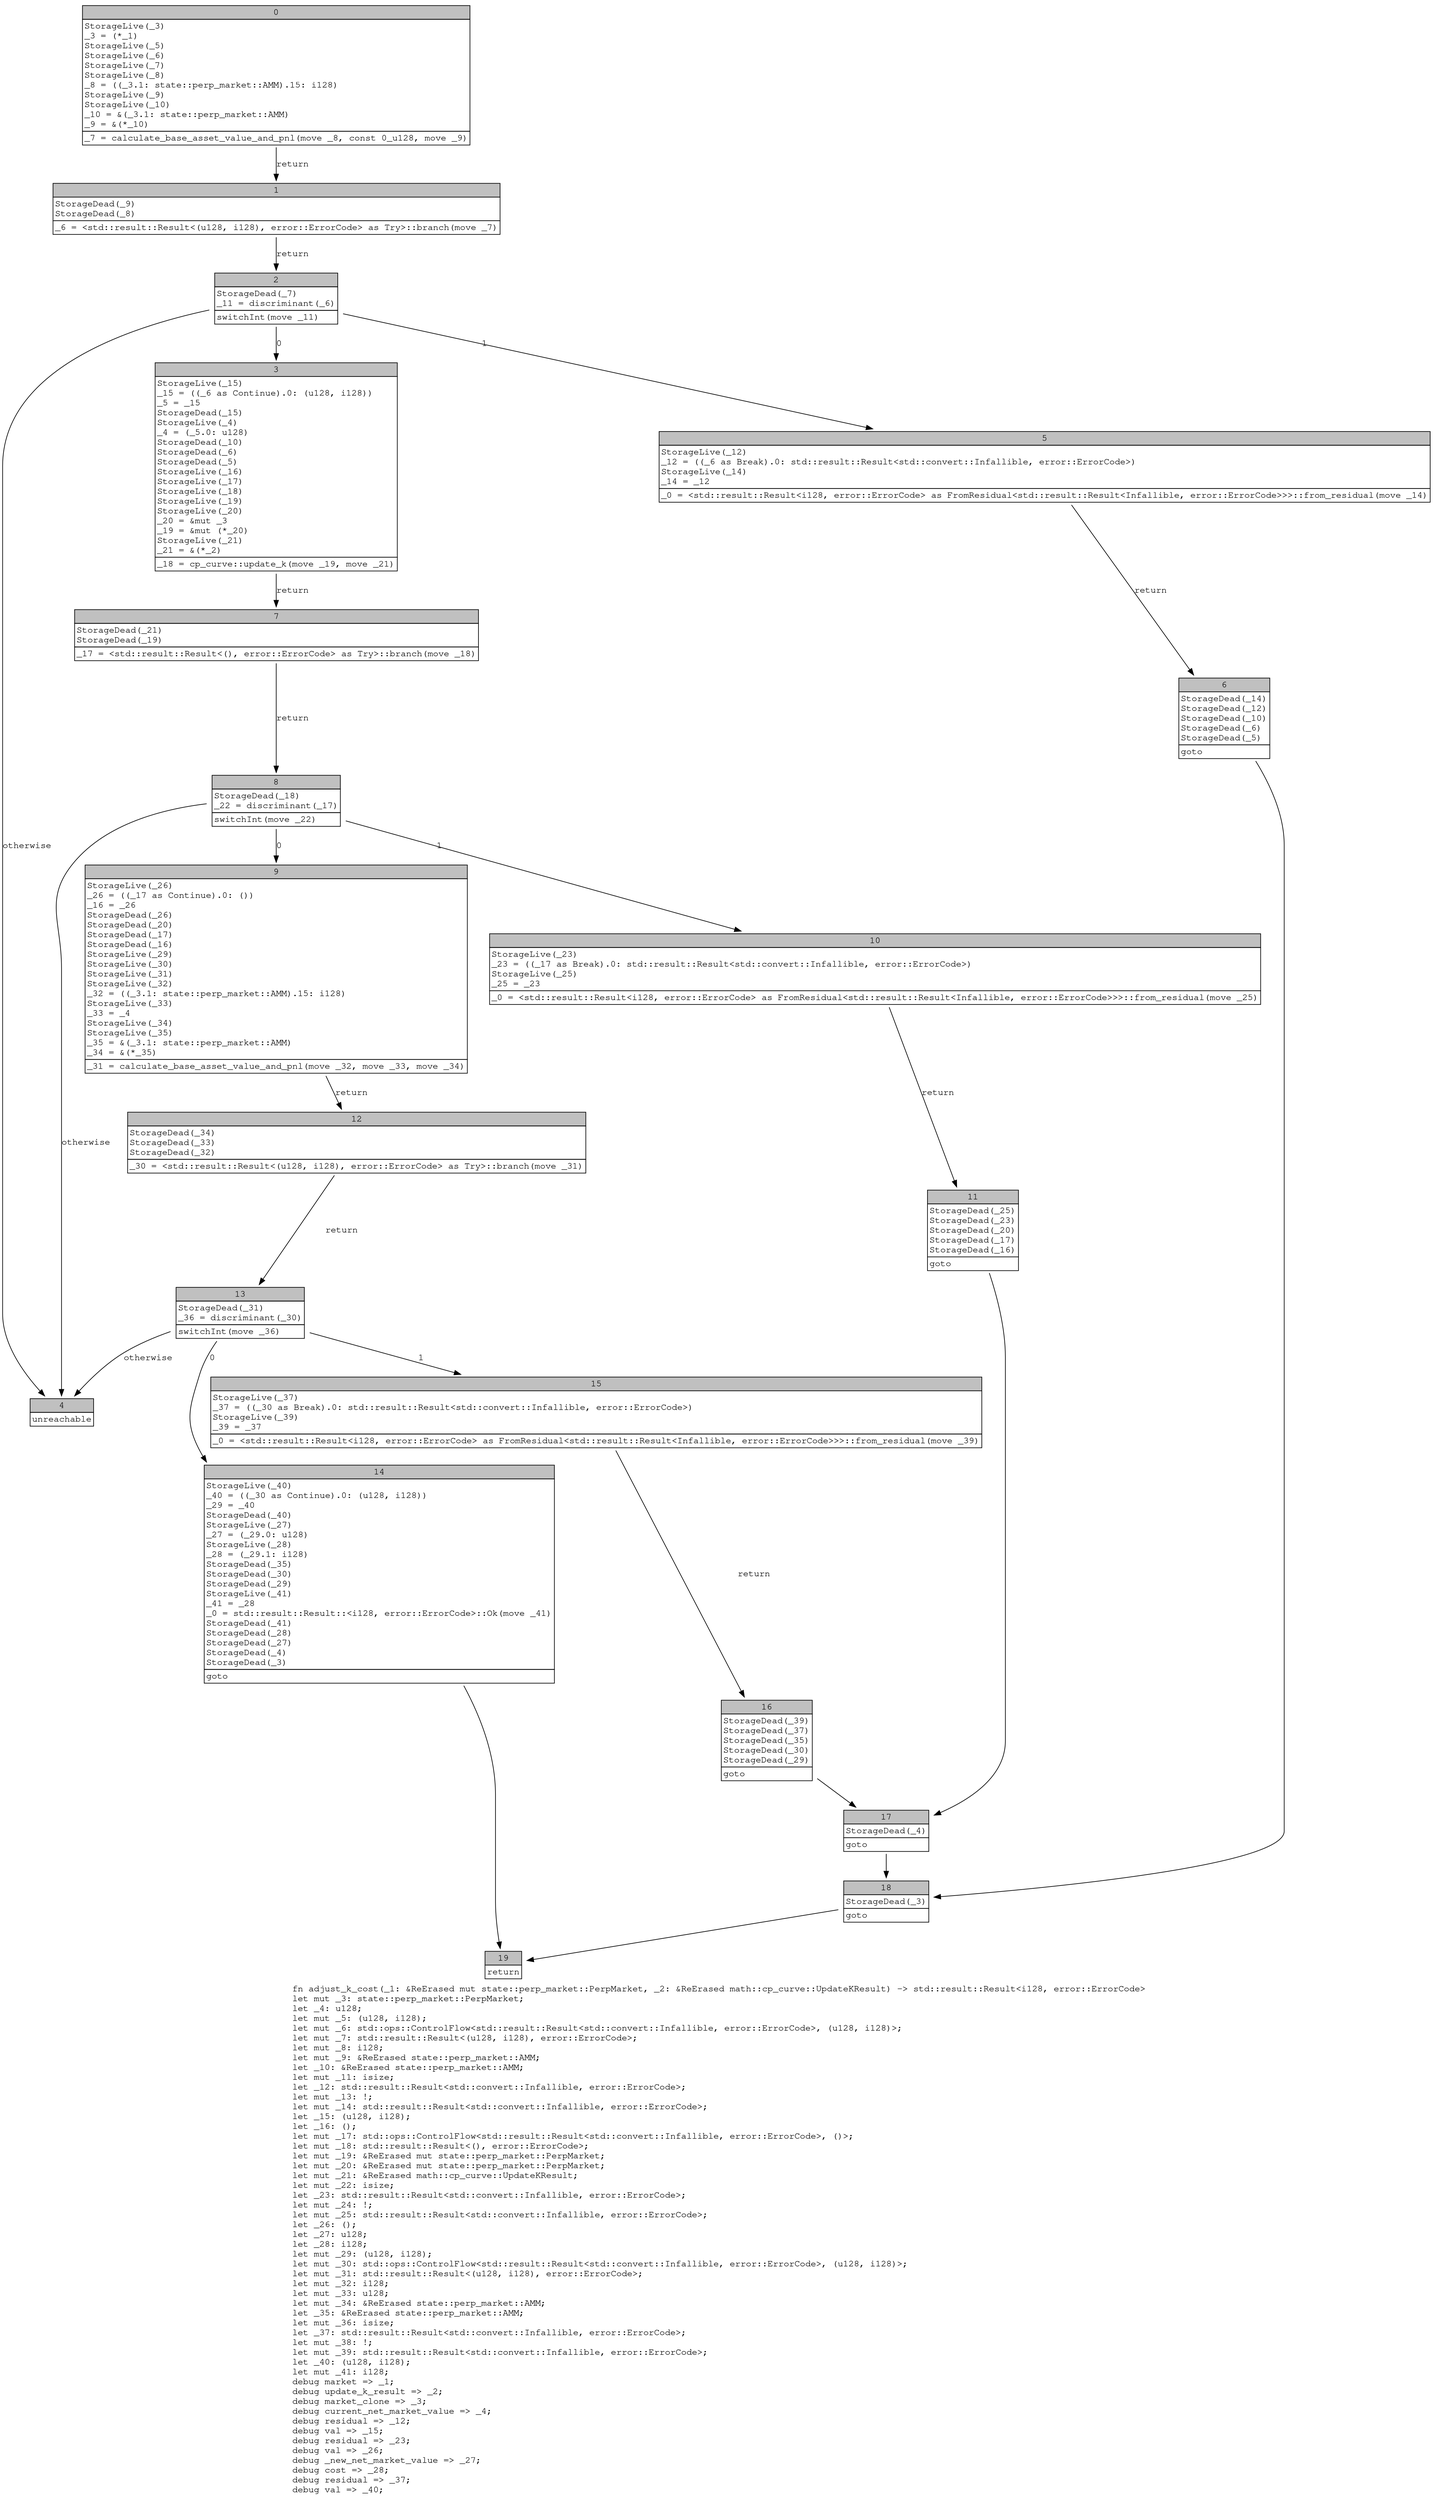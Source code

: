 digraph Mir_0_2170 {
    graph [fontname="Courier, monospace"];
    node [fontname="Courier, monospace"];
    edge [fontname="Courier, monospace"];
    label=<fn adjust_k_cost(_1: &amp;ReErased mut state::perp_market::PerpMarket, _2: &amp;ReErased math::cp_curve::UpdateKResult) -&gt; std::result::Result&lt;i128, error::ErrorCode&gt;<br align="left"/>let mut _3: state::perp_market::PerpMarket;<br align="left"/>let _4: u128;<br align="left"/>let mut _5: (u128, i128);<br align="left"/>let mut _6: std::ops::ControlFlow&lt;std::result::Result&lt;std::convert::Infallible, error::ErrorCode&gt;, (u128, i128)&gt;;<br align="left"/>let mut _7: std::result::Result&lt;(u128, i128), error::ErrorCode&gt;;<br align="left"/>let mut _8: i128;<br align="left"/>let mut _9: &amp;ReErased state::perp_market::AMM;<br align="left"/>let _10: &amp;ReErased state::perp_market::AMM;<br align="left"/>let mut _11: isize;<br align="left"/>let _12: std::result::Result&lt;std::convert::Infallible, error::ErrorCode&gt;;<br align="left"/>let mut _13: !;<br align="left"/>let mut _14: std::result::Result&lt;std::convert::Infallible, error::ErrorCode&gt;;<br align="left"/>let _15: (u128, i128);<br align="left"/>let _16: ();<br align="left"/>let mut _17: std::ops::ControlFlow&lt;std::result::Result&lt;std::convert::Infallible, error::ErrorCode&gt;, ()&gt;;<br align="left"/>let mut _18: std::result::Result&lt;(), error::ErrorCode&gt;;<br align="left"/>let mut _19: &amp;ReErased mut state::perp_market::PerpMarket;<br align="left"/>let mut _20: &amp;ReErased mut state::perp_market::PerpMarket;<br align="left"/>let mut _21: &amp;ReErased math::cp_curve::UpdateKResult;<br align="left"/>let mut _22: isize;<br align="left"/>let _23: std::result::Result&lt;std::convert::Infallible, error::ErrorCode&gt;;<br align="left"/>let mut _24: !;<br align="left"/>let mut _25: std::result::Result&lt;std::convert::Infallible, error::ErrorCode&gt;;<br align="left"/>let _26: ();<br align="left"/>let _27: u128;<br align="left"/>let _28: i128;<br align="left"/>let mut _29: (u128, i128);<br align="left"/>let mut _30: std::ops::ControlFlow&lt;std::result::Result&lt;std::convert::Infallible, error::ErrorCode&gt;, (u128, i128)&gt;;<br align="left"/>let mut _31: std::result::Result&lt;(u128, i128), error::ErrorCode&gt;;<br align="left"/>let mut _32: i128;<br align="left"/>let mut _33: u128;<br align="left"/>let mut _34: &amp;ReErased state::perp_market::AMM;<br align="left"/>let _35: &amp;ReErased state::perp_market::AMM;<br align="left"/>let mut _36: isize;<br align="left"/>let _37: std::result::Result&lt;std::convert::Infallible, error::ErrorCode&gt;;<br align="left"/>let mut _38: !;<br align="left"/>let mut _39: std::result::Result&lt;std::convert::Infallible, error::ErrorCode&gt;;<br align="left"/>let _40: (u128, i128);<br align="left"/>let mut _41: i128;<br align="left"/>debug market =&gt; _1;<br align="left"/>debug update_k_result =&gt; _2;<br align="left"/>debug market_clone =&gt; _3;<br align="left"/>debug current_net_market_value =&gt; _4;<br align="left"/>debug residual =&gt; _12;<br align="left"/>debug val =&gt; _15;<br align="left"/>debug residual =&gt; _23;<br align="left"/>debug val =&gt; _26;<br align="left"/>debug _new_net_market_value =&gt; _27;<br align="left"/>debug cost =&gt; _28;<br align="left"/>debug residual =&gt; _37;<br align="left"/>debug val =&gt; _40;<br align="left"/>>;
    bb0__0_2170 [shape="none", label=<<table border="0" cellborder="1" cellspacing="0"><tr><td bgcolor="gray" align="center" colspan="1">0</td></tr><tr><td align="left" balign="left">StorageLive(_3)<br/>_3 = (*_1)<br/>StorageLive(_5)<br/>StorageLive(_6)<br/>StorageLive(_7)<br/>StorageLive(_8)<br/>_8 = ((_3.1: state::perp_market::AMM).15: i128)<br/>StorageLive(_9)<br/>StorageLive(_10)<br/>_10 = &amp;(_3.1: state::perp_market::AMM)<br/>_9 = &amp;(*_10)<br/></td></tr><tr><td align="left">_7 = calculate_base_asset_value_and_pnl(move _8, const 0_u128, move _9)</td></tr></table>>];
    bb1__0_2170 [shape="none", label=<<table border="0" cellborder="1" cellspacing="0"><tr><td bgcolor="gray" align="center" colspan="1">1</td></tr><tr><td align="left" balign="left">StorageDead(_9)<br/>StorageDead(_8)<br/></td></tr><tr><td align="left">_6 = &lt;std::result::Result&lt;(u128, i128), error::ErrorCode&gt; as Try&gt;::branch(move _7)</td></tr></table>>];
    bb2__0_2170 [shape="none", label=<<table border="0" cellborder="1" cellspacing="0"><tr><td bgcolor="gray" align="center" colspan="1">2</td></tr><tr><td align="left" balign="left">StorageDead(_7)<br/>_11 = discriminant(_6)<br/></td></tr><tr><td align="left">switchInt(move _11)</td></tr></table>>];
    bb3__0_2170 [shape="none", label=<<table border="0" cellborder="1" cellspacing="0"><tr><td bgcolor="gray" align="center" colspan="1">3</td></tr><tr><td align="left" balign="left">StorageLive(_15)<br/>_15 = ((_6 as Continue).0: (u128, i128))<br/>_5 = _15<br/>StorageDead(_15)<br/>StorageLive(_4)<br/>_4 = (_5.0: u128)<br/>StorageDead(_10)<br/>StorageDead(_6)<br/>StorageDead(_5)<br/>StorageLive(_16)<br/>StorageLive(_17)<br/>StorageLive(_18)<br/>StorageLive(_19)<br/>StorageLive(_20)<br/>_20 = &amp;mut _3<br/>_19 = &amp;mut (*_20)<br/>StorageLive(_21)<br/>_21 = &amp;(*_2)<br/></td></tr><tr><td align="left">_18 = cp_curve::update_k(move _19, move _21)</td></tr></table>>];
    bb4__0_2170 [shape="none", label=<<table border="0" cellborder="1" cellspacing="0"><tr><td bgcolor="gray" align="center" colspan="1">4</td></tr><tr><td align="left">unreachable</td></tr></table>>];
    bb5__0_2170 [shape="none", label=<<table border="0" cellborder="1" cellspacing="0"><tr><td bgcolor="gray" align="center" colspan="1">5</td></tr><tr><td align="left" balign="left">StorageLive(_12)<br/>_12 = ((_6 as Break).0: std::result::Result&lt;std::convert::Infallible, error::ErrorCode&gt;)<br/>StorageLive(_14)<br/>_14 = _12<br/></td></tr><tr><td align="left">_0 = &lt;std::result::Result&lt;i128, error::ErrorCode&gt; as FromResidual&lt;std::result::Result&lt;Infallible, error::ErrorCode&gt;&gt;&gt;::from_residual(move _14)</td></tr></table>>];
    bb6__0_2170 [shape="none", label=<<table border="0" cellborder="1" cellspacing="0"><tr><td bgcolor="gray" align="center" colspan="1">6</td></tr><tr><td align="left" balign="left">StorageDead(_14)<br/>StorageDead(_12)<br/>StorageDead(_10)<br/>StorageDead(_6)<br/>StorageDead(_5)<br/></td></tr><tr><td align="left">goto</td></tr></table>>];
    bb7__0_2170 [shape="none", label=<<table border="0" cellborder="1" cellspacing="0"><tr><td bgcolor="gray" align="center" colspan="1">7</td></tr><tr><td align="left" balign="left">StorageDead(_21)<br/>StorageDead(_19)<br/></td></tr><tr><td align="left">_17 = &lt;std::result::Result&lt;(), error::ErrorCode&gt; as Try&gt;::branch(move _18)</td></tr></table>>];
    bb8__0_2170 [shape="none", label=<<table border="0" cellborder="1" cellspacing="0"><tr><td bgcolor="gray" align="center" colspan="1">8</td></tr><tr><td align="left" balign="left">StorageDead(_18)<br/>_22 = discriminant(_17)<br/></td></tr><tr><td align="left">switchInt(move _22)</td></tr></table>>];
    bb9__0_2170 [shape="none", label=<<table border="0" cellborder="1" cellspacing="0"><tr><td bgcolor="gray" align="center" colspan="1">9</td></tr><tr><td align="left" balign="left">StorageLive(_26)<br/>_26 = ((_17 as Continue).0: ())<br/>_16 = _26<br/>StorageDead(_26)<br/>StorageDead(_20)<br/>StorageDead(_17)<br/>StorageDead(_16)<br/>StorageLive(_29)<br/>StorageLive(_30)<br/>StorageLive(_31)<br/>StorageLive(_32)<br/>_32 = ((_3.1: state::perp_market::AMM).15: i128)<br/>StorageLive(_33)<br/>_33 = _4<br/>StorageLive(_34)<br/>StorageLive(_35)<br/>_35 = &amp;(_3.1: state::perp_market::AMM)<br/>_34 = &amp;(*_35)<br/></td></tr><tr><td align="left">_31 = calculate_base_asset_value_and_pnl(move _32, move _33, move _34)</td></tr></table>>];
    bb10__0_2170 [shape="none", label=<<table border="0" cellborder="1" cellspacing="0"><tr><td bgcolor="gray" align="center" colspan="1">10</td></tr><tr><td align="left" balign="left">StorageLive(_23)<br/>_23 = ((_17 as Break).0: std::result::Result&lt;std::convert::Infallible, error::ErrorCode&gt;)<br/>StorageLive(_25)<br/>_25 = _23<br/></td></tr><tr><td align="left">_0 = &lt;std::result::Result&lt;i128, error::ErrorCode&gt; as FromResidual&lt;std::result::Result&lt;Infallible, error::ErrorCode&gt;&gt;&gt;::from_residual(move _25)</td></tr></table>>];
    bb11__0_2170 [shape="none", label=<<table border="0" cellborder="1" cellspacing="0"><tr><td bgcolor="gray" align="center" colspan="1">11</td></tr><tr><td align="left" balign="left">StorageDead(_25)<br/>StorageDead(_23)<br/>StorageDead(_20)<br/>StorageDead(_17)<br/>StorageDead(_16)<br/></td></tr><tr><td align="left">goto</td></tr></table>>];
    bb12__0_2170 [shape="none", label=<<table border="0" cellborder="1" cellspacing="0"><tr><td bgcolor="gray" align="center" colspan="1">12</td></tr><tr><td align="left" balign="left">StorageDead(_34)<br/>StorageDead(_33)<br/>StorageDead(_32)<br/></td></tr><tr><td align="left">_30 = &lt;std::result::Result&lt;(u128, i128), error::ErrorCode&gt; as Try&gt;::branch(move _31)</td></tr></table>>];
    bb13__0_2170 [shape="none", label=<<table border="0" cellborder="1" cellspacing="0"><tr><td bgcolor="gray" align="center" colspan="1">13</td></tr><tr><td align="left" balign="left">StorageDead(_31)<br/>_36 = discriminant(_30)<br/></td></tr><tr><td align="left">switchInt(move _36)</td></tr></table>>];
    bb14__0_2170 [shape="none", label=<<table border="0" cellborder="1" cellspacing="0"><tr><td bgcolor="gray" align="center" colspan="1">14</td></tr><tr><td align="left" balign="left">StorageLive(_40)<br/>_40 = ((_30 as Continue).0: (u128, i128))<br/>_29 = _40<br/>StorageDead(_40)<br/>StorageLive(_27)<br/>_27 = (_29.0: u128)<br/>StorageLive(_28)<br/>_28 = (_29.1: i128)<br/>StorageDead(_35)<br/>StorageDead(_30)<br/>StorageDead(_29)<br/>StorageLive(_41)<br/>_41 = _28<br/>_0 = std::result::Result::&lt;i128, error::ErrorCode&gt;::Ok(move _41)<br/>StorageDead(_41)<br/>StorageDead(_28)<br/>StorageDead(_27)<br/>StorageDead(_4)<br/>StorageDead(_3)<br/></td></tr><tr><td align="left">goto</td></tr></table>>];
    bb15__0_2170 [shape="none", label=<<table border="0" cellborder="1" cellspacing="0"><tr><td bgcolor="gray" align="center" colspan="1">15</td></tr><tr><td align="left" balign="left">StorageLive(_37)<br/>_37 = ((_30 as Break).0: std::result::Result&lt;std::convert::Infallible, error::ErrorCode&gt;)<br/>StorageLive(_39)<br/>_39 = _37<br/></td></tr><tr><td align="left">_0 = &lt;std::result::Result&lt;i128, error::ErrorCode&gt; as FromResidual&lt;std::result::Result&lt;Infallible, error::ErrorCode&gt;&gt;&gt;::from_residual(move _39)</td></tr></table>>];
    bb16__0_2170 [shape="none", label=<<table border="0" cellborder="1" cellspacing="0"><tr><td bgcolor="gray" align="center" colspan="1">16</td></tr><tr><td align="left" balign="left">StorageDead(_39)<br/>StorageDead(_37)<br/>StorageDead(_35)<br/>StorageDead(_30)<br/>StorageDead(_29)<br/></td></tr><tr><td align="left">goto</td></tr></table>>];
    bb17__0_2170 [shape="none", label=<<table border="0" cellborder="1" cellspacing="0"><tr><td bgcolor="gray" align="center" colspan="1">17</td></tr><tr><td align="left" balign="left">StorageDead(_4)<br/></td></tr><tr><td align="left">goto</td></tr></table>>];
    bb18__0_2170 [shape="none", label=<<table border="0" cellborder="1" cellspacing="0"><tr><td bgcolor="gray" align="center" colspan="1">18</td></tr><tr><td align="left" balign="left">StorageDead(_3)<br/></td></tr><tr><td align="left">goto</td></tr></table>>];
    bb19__0_2170 [shape="none", label=<<table border="0" cellborder="1" cellspacing="0"><tr><td bgcolor="gray" align="center" colspan="1">19</td></tr><tr><td align="left">return</td></tr></table>>];
    bb0__0_2170 -> bb1__0_2170 [label="return"];
    bb1__0_2170 -> bb2__0_2170 [label="return"];
    bb2__0_2170 -> bb3__0_2170 [label="0"];
    bb2__0_2170 -> bb5__0_2170 [label="1"];
    bb2__0_2170 -> bb4__0_2170 [label="otherwise"];
    bb3__0_2170 -> bb7__0_2170 [label="return"];
    bb5__0_2170 -> bb6__0_2170 [label="return"];
    bb6__0_2170 -> bb18__0_2170 [label=""];
    bb7__0_2170 -> bb8__0_2170 [label="return"];
    bb8__0_2170 -> bb9__0_2170 [label="0"];
    bb8__0_2170 -> bb10__0_2170 [label="1"];
    bb8__0_2170 -> bb4__0_2170 [label="otherwise"];
    bb9__0_2170 -> bb12__0_2170 [label="return"];
    bb10__0_2170 -> bb11__0_2170 [label="return"];
    bb11__0_2170 -> bb17__0_2170 [label=""];
    bb12__0_2170 -> bb13__0_2170 [label="return"];
    bb13__0_2170 -> bb14__0_2170 [label="0"];
    bb13__0_2170 -> bb15__0_2170 [label="1"];
    bb13__0_2170 -> bb4__0_2170 [label="otherwise"];
    bb14__0_2170 -> bb19__0_2170 [label=""];
    bb15__0_2170 -> bb16__0_2170 [label="return"];
    bb16__0_2170 -> bb17__0_2170 [label=""];
    bb17__0_2170 -> bb18__0_2170 [label=""];
    bb18__0_2170 -> bb19__0_2170 [label=""];
}
